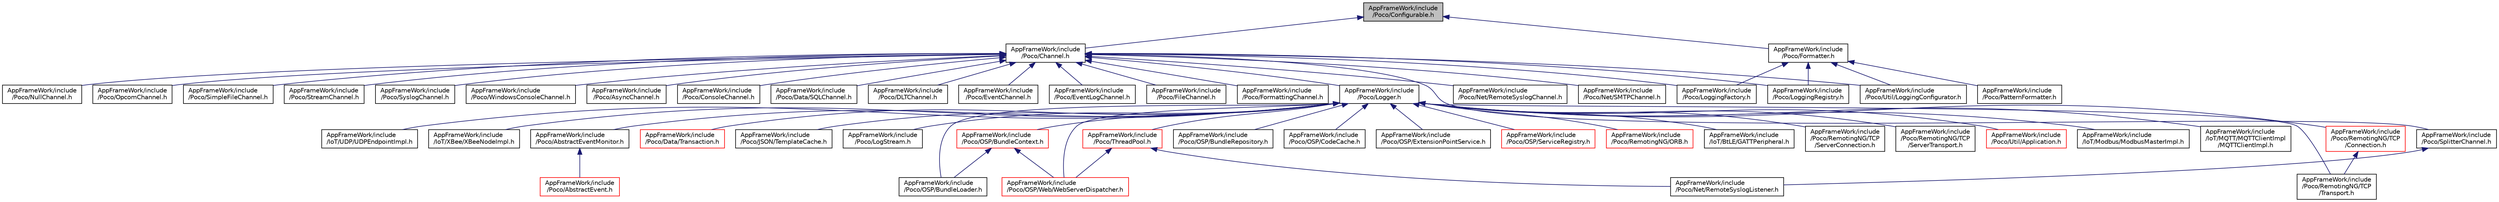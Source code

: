 digraph "AppFrameWork/include/Poco/Configurable.h"
{
 // LATEX_PDF_SIZE
  edge [fontname="Helvetica",fontsize="10",labelfontname="Helvetica",labelfontsize="10"];
  node [fontname="Helvetica",fontsize="10",shape=record];
  Node1 [label="AppFrameWork/include\l/Poco/Configurable.h",height=0.2,width=0.4,color="black", fillcolor="grey75", style="filled", fontcolor="black",tooltip=" "];
  Node1 -> Node2 [dir="back",color="midnightblue",fontsize="10",style="solid"];
  Node2 [label="AppFrameWork/include\l/Poco/Channel.h",height=0.2,width=0.4,color="black", fillcolor="white", style="filled",URL="$Channel_8h.html",tooltip=" "];
  Node2 -> Node3 [dir="back",color="midnightblue",fontsize="10",style="solid"];
  Node3 [label="AppFrameWork/include\l/Poco/AsyncChannel.h",height=0.2,width=0.4,color="black", fillcolor="white", style="filled",URL="$AsyncChannel_8h.html",tooltip=" "];
  Node2 -> Node4 [dir="back",color="midnightblue",fontsize="10",style="solid"];
  Node4 [label="AppFrameWork/include\l/Poco/ConsoleChannel.h",height=0.2,width=0.4,color="black", fillcolor="white", style="filled",URL="$ConsoleChannel_8h.html",tooltip=" "];
  Node2 -> Node5 [dir="back",color="midnightblue",fontsize="10",style="solid"];
  Node5 [label="AppFrameWork/include\l/Poco/Data/SQLChannel.h",height=0.2,width=0.4,color="black", fillcolor="white", style="filled",URL="$SQLChannel_8h.html",tooltip=" "];
  Node2 -> Node6 [dir="back",color="midnightblue",fontsize="10",style="solid"];
  Node6 [label="AppFrameWork/include\l/Poco/DLTChannel.h",height=0.2,width=0.4,color="black", fillcolor="white", style="filled",URL="$DLTChannel_8h.html",tooltip=" "];
  Node2 -> Node7 [dir="back",color="midnightblue",fontsize="10",style="solid"];
  Node7 [label="AppFrameWork/include\l/Poco/EventChannel.h",height=0.2,width=0.4,color="black", fillcolor="white", style="filled",URL="$EventChannel_8h.html",tooltip=" "];
  Node2 -> Node8 [dir="back",color="midnightblue",fontsize="10",style="solid"];
  Node8 [label="AppFrameWork/include\l/Poco/EventLogChannel.h",height=0.2,width=0.4,color="black", fillcolor="white", style="filled",URL="$EventLogChannel_8h.html",tooltip=" "];
  Node2 -> Node9 [dir="back",color="midnightblue",fontsize="10",style="solid"];
  Node9 [label="AppFrameWork/include\l/Poco/FileChannel.h",height=0.2,width=0.4,color="black", fillcolor="white", style="filled",URL="$FileChannel_8h.html",tooltip=" "];
  Node2 -> Node10 [dir="back",color="midnightblue",fontsize="10",style="solid"];
  Node10 [label="AppFrameWork/include\l/Poco/FormattingChannel.h",height=0.2,width=0.4,color="black", fillcolor="white", style="filled",URL="$FormattingChannel_8h.html",tooltip=" "];
  Node2 -> Node11 [dir="back",color="midnightblue",fontsize="10",style="solid"];
  Node11 [label="AppFrameWork/include\l/Poco/Logger.h",height=0.2,width=0.4,color="black", fillcolor="white", style="filled",URL="$Logger_8h.html",tooltip=" "];
  Node11 -> Node12 [dir="back",color="midnightblue",fontsize="10",style="solid"];
  Node12 [label="AppFrameWork/include\l/IoT/BtLE/GATTPeripheral.h",height=0.2,width=0.4,color="black", fillcolor="white", style="filled",URL="$GATTPeripheral_8h.html",tooltip=" "];
  Node11 -> Node13 [dir="back",color="midnightblue",fontsize="10",style="solid"];
  Node13 [label="AppFrameWork/include\l/IoT/Modbus/ModbusMasterImpl.h",height=0.2,width=0.4,color="black", fillcolor="white", style="filled",URL="$ModbusMasterImpl_8h.html",tooltip=" "];
  Node11 -> Node14 [dir="back",color="midnightblue",fontsize="10",style="solid"];
  Node14 [label="AppFrameWork/include\l/IoT/MQTT/MQTTClientImpl\l/MQTTClientImpl.h",height=0.2,width=0.4,color="black", fillcolor="white", style="filled",URL="$MQTTClientImpl_8h.html",tooltip=" "];
  Node11 -> Node15 [dir="back",color="midnightblue",fontsize="10",style="solid"];
  Node15 [label="AppFrameWork/include\l/IoT/UDP/UDPEndpointImpl.h",height=0.2,width=0.4,color="black", fillcolor="white", style="filled",URL="$UDPEndpointImpl_8h.html",tooltip=" "];
  Node11 -> Node16 [dir="back",color="midnightblue",fontsize="10",style="solid"];
  Node16 [label="AppFrameWork/include\l/IoT/XBee/XBeeNodeImpl.h",height=0.2,width=0.4,color="black", fillcolor="white", style="filled",URL="$XBeeNodeImpl_8h.html",tooltip=" "];
  Node11 -> Node17 [dir="back",color="midnightblue",fontsize="10",style="solid"];
  Node17 [label="AppFrameWork/include\l/Poco/AbstractEventMonitor.h",height=0.2,width=0.4,color="black", fillcolor="white", style="filled",URL="$AbstractEventMonitor_8h.html",tooltip=" "];
  Node17 -> Node18 [dir="back",color="midnightblue",fontsize="10",style="solid"];
  Node18 [label="AppFrameWork/include\l/Poco/AbstractEvent.h",height=0.2,width=0.4,color="red", fillcolor="white", style="filled",URL="$AbstractEvent_8h.html",tooltip=" "];
  Node11 -> Node401 [dir="back",color="midnightblue",fontsize="10",style="solid"];
  Node401 [label="AppFrameWork/include\l/Poco/Data/Transaction.h",height=0.2,width=0.4,color="red", fillcolor="white", style="filled",URL="$Transaction_8h.html",tooltip=" "];
  Node11 -> Node403 [dir="back",color="midnightblue",fontsize="10",style="solid"];
  Node403 [label="AppFrameWork/include\l/Poco/JSON/TemplateCache.h",height=0.2,width=0.4,color="black", fillcolor="white", style="filled",URL="$TemplateCache_8h.html",tooltip=" "];
  Node11 -> Node404 [dir="back",color="midnightblue",fontsize="10",style="solid"];
  Node404 [label="AppFrameWork/include\l/Poco/LogStream.h",height=0.2,width=0.4,color="black", fillcolor="white", style="filled",URL="$LogStream_8h.html",tooltip=" "];
  Node11 -> Node363 [dir="back",color="midnightblue",fontsize="10",style="solid"];
  Node363 [label="AppFrameWork/include\l/Poco/OSP/BundleContext.h",height=0.2,width=0.4,color="red", fillcolor="white", style="filled",URL="$BundleContext_8h.html",tooltip=" "];
  Node363 -> Node338 [dir="back",color="midnightblue",fontsize="10",style="solid"];
  Node338 [label="AppFrameWork/include\l/Poco/OSP/BundleLoader.h",height=0.2,width=0.4,color="black", fillcolor="white", style="filled",URL="$BundleLoader_8h.html",tooltip=" "];
  Node363 -> Node331 [dir="back",color="midnightblue",fontsize="10",style="solid"];
  Node331 [label="AppFrameWork/include\l/Poco/OSP/Web/WebServerDispatcher.h",height=0.2,width=0.4,color="red", fillcolor="white", style="filled",URL="$WebServerDispatcher_8h.html",tooltip=" "];
  Node11 -> Node338 [dir="back",color="midnightblue",fontsize="10",style="solid"];
  Node11 -> Node372 [dir="back",color="midnightblue",fontsize="10",style="solid"];
  Node372 [label="AppFrameWork/include\l/Poco/OSP/BundleRepository.h",height=0.2,width=0.4,color="black", fillcolor="white", style="filled",URL="$BundleRepository_8h.html",tooltip=" "];
  Node11 -> Node405 [dir="back",color="midnightblue",fontsize="10",style="solid"];
  Node405 [label="AppFrameWork/include\l/Poco/OSP/CodeCache.h",height=0.2,width=0.4,color="black", fillcolor="white", style="filled",URL="$CodeCache_8h.html",tooltip=" "];
  Node11 -> Node370 [dir="back",color="midnightblue",fontsize="10",style="solid"];
  Node370 [label="AppFrameWork/include\l/Poco/OSP/ExtensionPointService.h",height=0.2,width=0.4,color="black", fillcolor="white", style="filled",URL="$ExtensionPointService_8h.html",tooltip=" "];
  Node11 -> Node341 [dir="back",color="midnightblue",fontsize="10",style="solid"];
  Node341 [label="AppFrameWork/include\l/Poco/OSP/ServiceRegistry.h",height=0.2,width=0.4,color="red", fillcolor="white", style="filled",URL="$ServiceRegistry_8h.html",tooltip=" "];
  Node11 -> Node331 [dir="back",color="midnightblue",fontsize="10",style="solid"];
  Node11 -> Node348 [dir="back",color="midnightblue",fontsize="10",style="solid"];
  Node348 [label="AppFrameWork/include\l/Poco/RemotingNG/ORB.h",height=0.2,width=0.4,color="red", fillcolor="white", style="filled",URL="$ORB_8h.html",tooltip=" "];
  Node11 -> Node320 [dir="back",color="midnightblue",fontsize="10",style="solid"];
  Node320 [label="AppFrameWork/include\l/Poco/RemotingNG/TCP\l/Connection.h",height=0.2,width=0.4,color="red", fillcolor="white", style="filled",URL="$Connection_8h.html",tooltip=" "];
  Node320 -> Node326 [dir="back",color="midnightblue",fontsize="10",style="solid"];
  Node326 [label="AppFrameWork/include\l/Poco/RemotingNG/TCP\l/Transport.h",height=0.2,width=0.4,color="black", fillcolor="white", style="filled",URL="$TCP_2Transport_8h.html",tooltip=" "];
  Node11 -> Node310 [dir="back",color="midnightblue",fontsize="10",style="solid"];
  Node310 [label="AppFrameWork/include\l/Poco/RemotingNG/TCP\l/ServerConnection.h",height=0.2,width=0.4,color="black", fillcolor="white", style="filled",URL="$ServerConnection_8h.html",tooltip=" "];
  Node11 -> Node325 [dir="back",color="midnightblue",fontsize="10",style="solid"];
  Node325 [label="AppFrameWork/include\l/Poco/RemotingNG/TCP\l/ServerTransport.h",height=0.2,width=0.4,color="black", fillcolor="white", style="filled",URL="$TCP_2ServerTransport_8h.html",tooltip=" "];
  Node11 -> Node326 [dir="back",color="midnightblue",fontsize="10",style="solid"];
  Node11 -> Node406 [dir="back",color="midnightblue",fontsize="10",style="solid"];
  Node406 [label="AppFrameWork/include\l/Poco/ThreadPool.h",height=0.2,width=0.4,color="red", fillcolor="white", style="filled",URL="$ThreadPool_8h.html",tooltip=" "];
  Node406 -> Node422 [dir="back",color="midnightblue",fontsize="10",style="solid"];
  Node422 [label="AppFrameWork/include\l/Poco/Net/RemoteSyslogListener.h",height=0.2,width=0.4,color="black", fillcolor="white", style="filled",URL="$RemoteSyslogListener_8h.html",tooltip=" "];
  Node406 -> Node331 [dir="back",color="midnightblue",fontsize="10",style="solid"];
  Node11 -> Node377 [dir="back",color="midnightblue",fontsize="10",style="solid"];
  Node377 [label="AppFrameWork/include\l/Poco/Util/Application.h",height=0.2,width=0.4,color="red", fillcolor="white", style="filled",URL="$Application_8h.html",tooltip=" "];
  Node2 -> Node423 [dir="back",color="midnightblue",fontsize="10",style="solid"];
  Node423 [label="AppFrameWork/include\l/Poco/LoggingFactory.h",height=0.2,width=0.4,color="black", fillcolor="white", style="filled",URL="$LoggingFactory_8h.html",tooltip=" "];
  Node2 -> Node424 [dir="back",color="midnightblue",fontsize="10",style="solid"];
  Node424 [label="AppFrameWork/include\l/Poco/LoggingRegistry.h",height=0.2,width=0.4,color="black", fillcolor="white", style="filled",URL="$LoggingRegistry_8h.html",tooltip=" "];
  Node2 -> Node425 [dir="back",color="midnightblue",fontsize="10",style="solid"];
  Node425 [label="AppFrameWork/include\l/Poco/Net/RemoteSyslogChannel.h",height=0.2,width=0.4,color="black", fillcolor="white", style="filled",URL="$RemoteSyslogChannel_8h.html",tooltip=" "];
  Node2 -> Node426 [dir="back",color="midnightblue",fontsize="10",style="solid"];
  Node426 [label="AppFrameWork/include\l/Poco/Net/SMTPChannel.h",height=0.2,width=0.4,color="black", fillcolor="white", style="filled",URL="$SMTPChannel_8h.html",tooltip=" "];
  Node2 -> Node427 [dir="back",color="midnightblue",fontsize="10",style="solid"];
  Node427 [label="AppFrameWork/include\l/Poco/NullChannel.h",height=0.2,width=0.4,color="black", fillcolor="white", style="filled",URL="$NullChannel_8h.html",tooltip=" "];
  Node2 -> Node428 [dir="back",color="midnightblue",fontsize="10",style="solid"];
  Node428 [label="AppFrameWork/include\l/Poco/OpcomChannel.h",height=0.2,width=0.4,color="black", fillcolor="white", style="filled",URL="$OpcomChannel_8h.html",tooltip=" "];
  Node2 -> Node429 [dir="back",color="midnightblue",fontsize="10",style="solid"];
  Node429 [label="AppFrameWork/include\l/Poco/SimpleFileChannel.h",height=0.2,width=0.4,color="black", fillcolor="white", style="filled",URL="$SimpleFileChannel_8h.html",tooltip=" "];
  Node2 -> Node430 [dir="back",color="midnightblue",fontsize="10",style="solid"];
  Node430 [label="AppFrameWork/include\l/Poco/SplitterChannel.h",height=0.2,width=0.4,color="black", fillcolor="white", style="filled",URL="$SplitterChannel_8h.html",tooltip=" "];
  Node430 -> Node422 [dir="back",color="midnightblue",fontsize="10",style="solid"];
  Node2 -> Node431 [dir="back",color="midnightblue",fontsize="10",style="solid"];
  Node431 [label="AppFrameWork/include\l/Poco/StreamChannel.h",height=0.2,width=0.4,color="black", fillcolor="white", style="filled",URL="$StreamChannel_8h.html",tooltip=" "];
  Node2 -> Node432 [dir="back",color="midnightblue",fontsize="10",style="solid"];
  Node432 [label="AppFrameWork/include\l/Poco/SyslogChannel.h",height=0.2,width=0.4,color="black", fillcolor="white", style="filled",URL="$SyslogChannel_8h.html",tooltip=" "];
  Node2 -> Node433 [dir="back",color="midnightblue",fontsize="10",style="solid"];
  Node433 [label="AppFrameWork/include\l/Poco/Util/LoggingConfigurator.h",height=0.2,width=0.4,color="black", fillcolor="white", style="filled",URL="$LoggingConfigurator_8h.html",tooltip=" "];
  Node2 -> Node434 [dir="back",color="midnightblue",fontsize="10",style="solid"];
  Node434 [label="AppFrameWork/include\l/Poco/WindowsConsoleChannel.h",height=0.2,width=0.4,color="black", fillcolor="white", style="filled",URL="$WindowsConsoleChannel_8h.html",tooltip=" "];
  Node1 -> Node435 [dir="back",color="midnightblue",fontsize="10",style="solid"];
  Node435 [label="AppFrameWork/include\l/Poco/Formatter.h",height=0.2,width=0.4,color="black", fillcolor="white", style="filled",URL="$Formatter_8h.html",tooltip=" "];
  Node435 -> Node423 [dir="back",color="midnightblue",fontsize="10",style="solid"];
  Node435 -> Node424 [dir="back",color="midnightblue",fontsize="10",style="solid"];
  Node435 -> Node436 [dir="back",color="midnightblue",fontsize="10",style="solid"];
  Node436 [label="AppFrameWork/include\l/Poco/PatternFormatter.h",height=0.2,width=0.4,color="black", fillcolor="white", style="filled",URL="$PatternFormatter_8h.html",tooltip=" "];
  Node435 -> Node433 [dir="back",color="midnightblue",fontsize="10",style="solid"];
}

